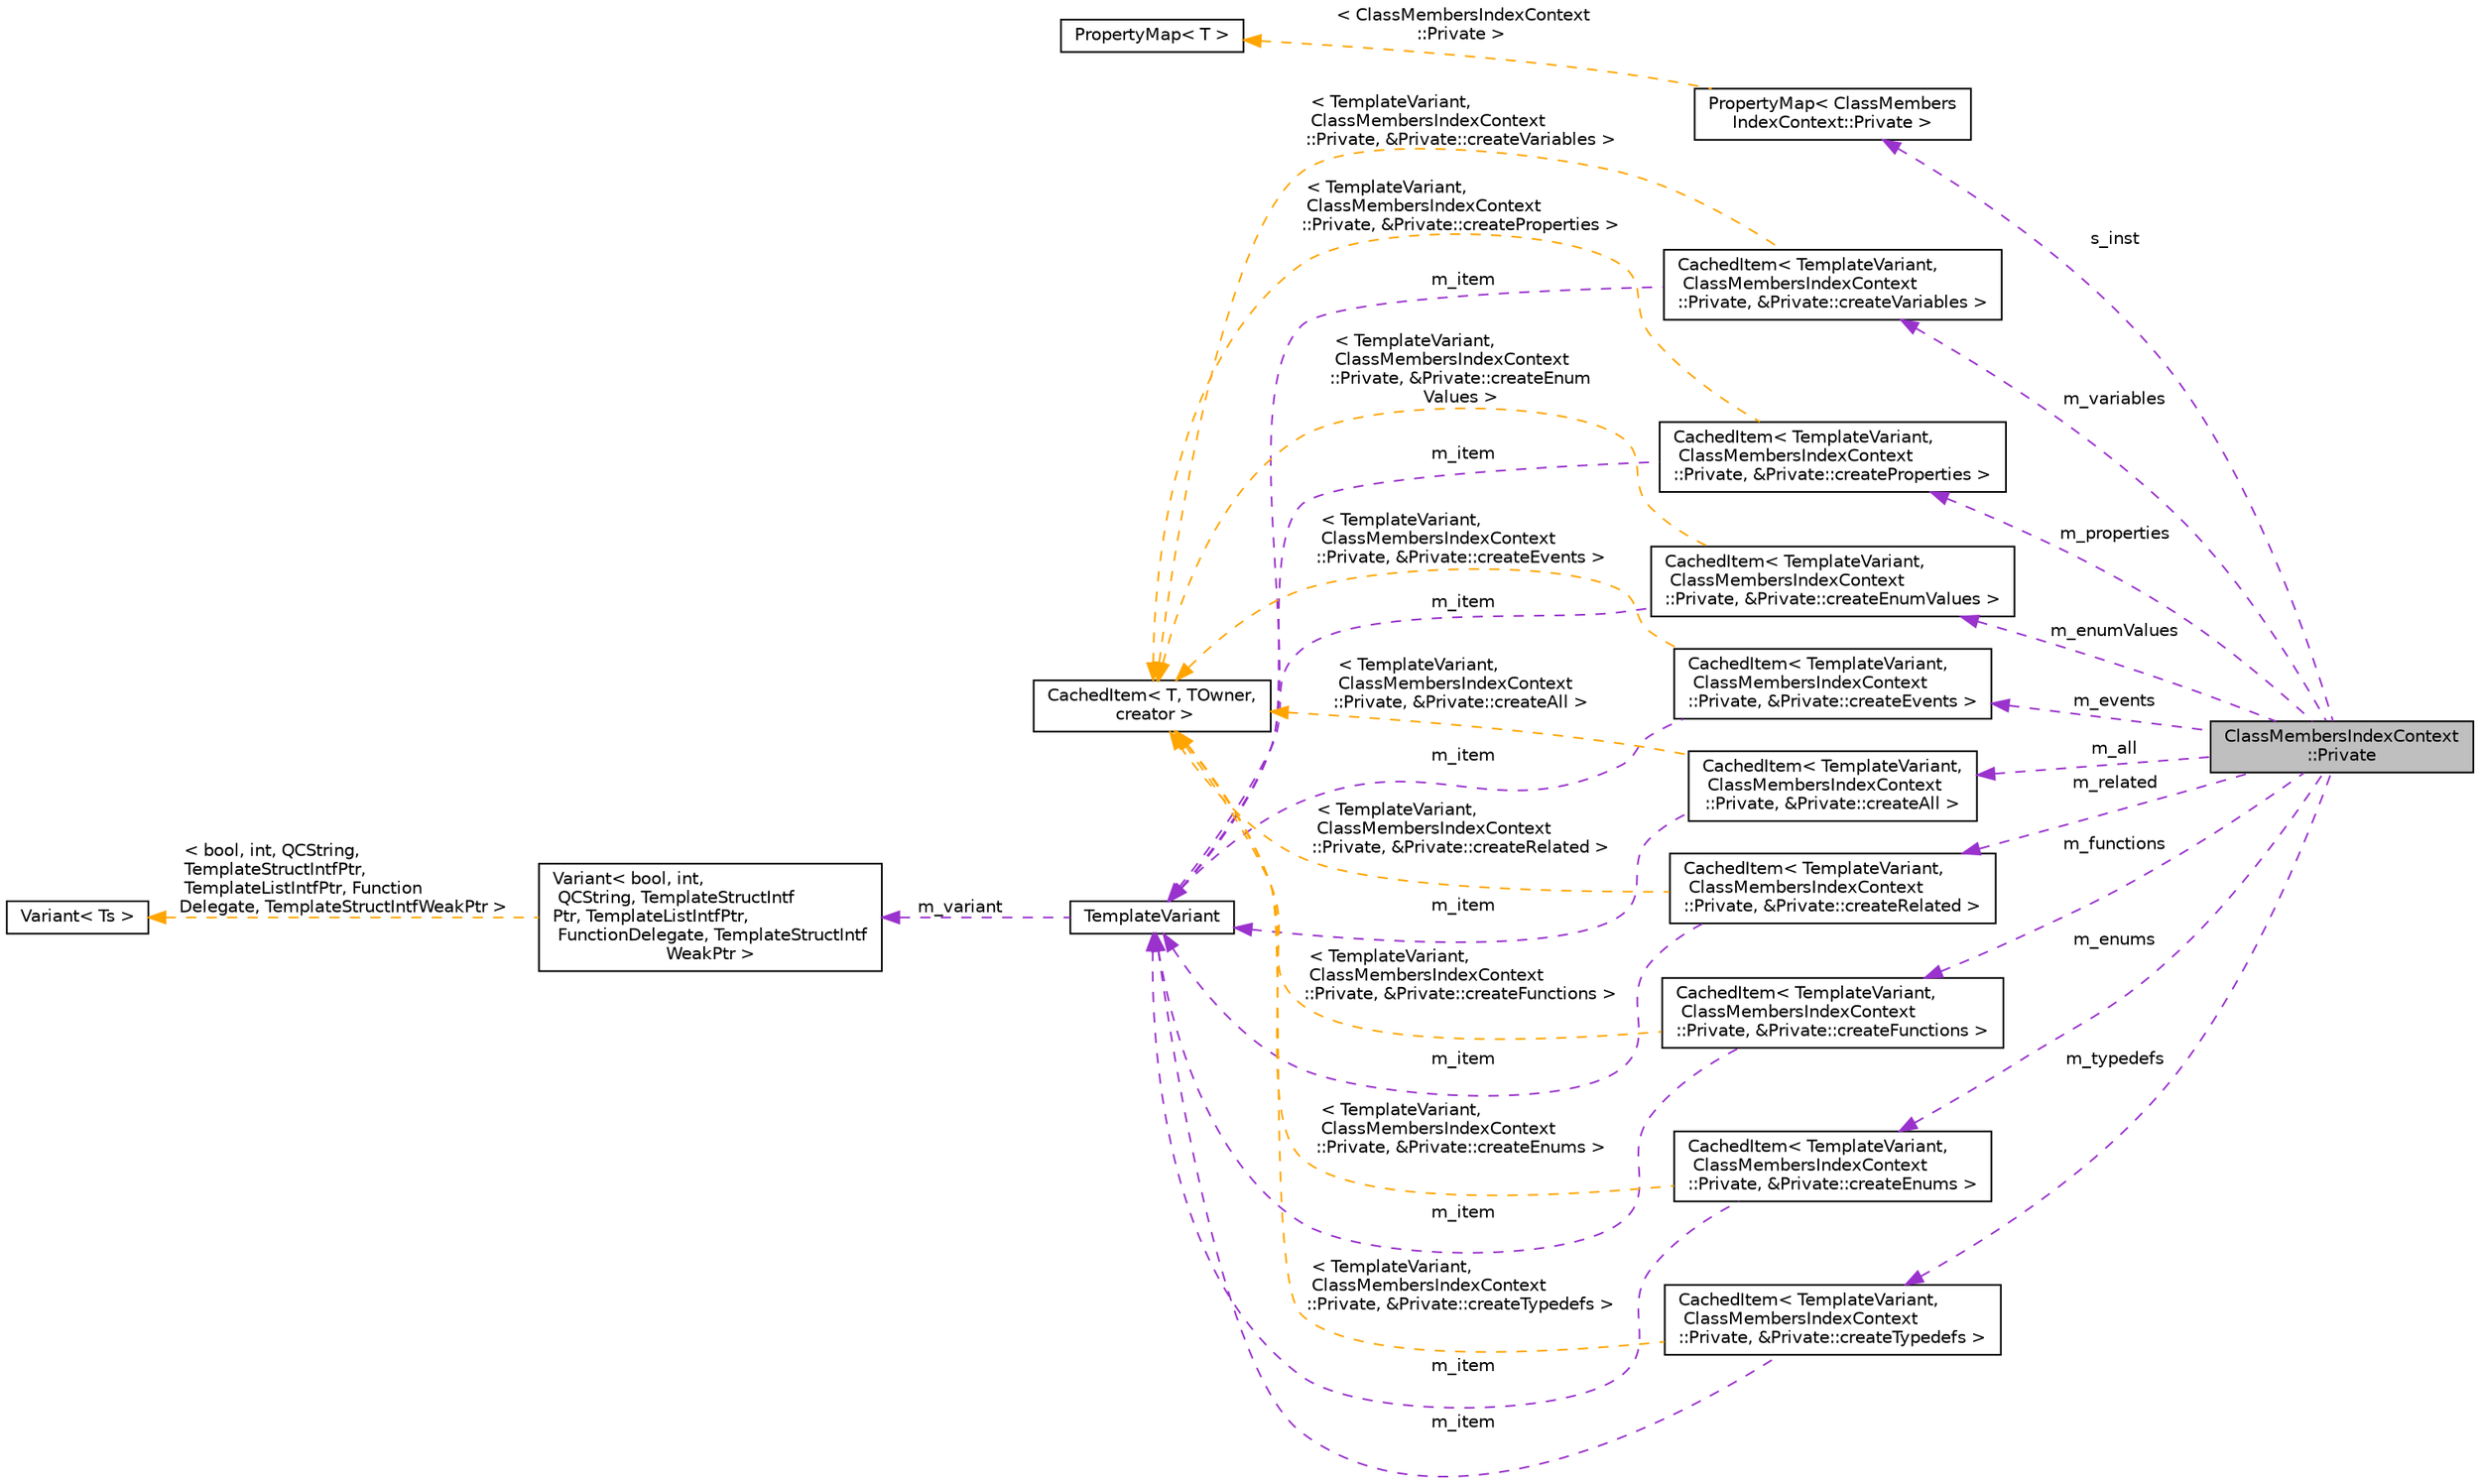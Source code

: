 digraph "ClassMembersIndexContext::Private"
{
 // INTERACTIVE_SVG=YES
 // LATEX_PDF_SIZE
  edge [fontname="Helvetica",fontsize="10",labelfontname="Helvetica",labelfontsize="10"];
  node [fontname="Helvetica",fontsize="10",shape=record];
  rankdir="LR";
  Node1 [label="ClassMembersIndexContext\l::Private",height=0.2,width=0.4,color="black", fillcolor="grey75", style="filled", fontcolor="black",tooltip=" "];
  Node2 -> Node1 [dir="back",color="darkorchid3",fontsize="10",style="dashed",label=" s_inst" ,fontname="Helvetica"];
  Node2 [label="PropertyMap\< ClassMembers\lIndexContext::Private \>",height=0.2,width=0.4,color="black", fillcolor="white", style="filled",URL="$d5/dbf/class_property_map.html",tooltip=" "];
  Node3 -> Node2 [dir="back",color="orange",fontsize="10",style="dashed",label=" \< ClassMembersIndexContext\l::Private \>" ,fontname="Helvetica"];
  Node3 [label="PropertyMap\< T \>",height=0.2,width=0.4,color="black", fillcolor="white", style="filled",URL="$d5/dbf/class_property_map.html",tooltip="Class representing a mapping of properties and the corresponding getter function."];
  Node4 -> Node1 [dir="back",color="darkorchid3",fontsize="10",style="dashed",label=" m_events" ,fontname="Helvetica"];
  Node4 [label="CachedItem\< TemplateVariant,\l ClassMembersIndexContext\l::Private, &Private::createEvents \>",height=0.2,width=0.4,color="black", fillcolor="white", style="filled",URL="$d7/dc1/class_cached_item.html",tooltip=" "];
  Node5 -> Node4 [dir="back",color="darkorchid3",fontsize="10",style="dashed",label=" m_item" ,fontname="Helvetica"];
  Node5 [label="TemplateVariant",height=0.2,width=0.4,color="black", fillcolor="white", style="filled",URL="$d1/dba/class_template_variant.html",tooltip="Variant type which can hold one value of a fixed set of types."];
  Node6 -> Node5 [dir="back",color="darkorchid3",fontsize="10",style="dashed",label=" m_variant" ,fontname="Helvetica"];
  Node6 [label="Variant\< bool, int,\l QCString, TemplateStructIntf\lPtr, TemplateListIntfPtr,\l FunctionDelegate, TemplateStructIntf\lWeakPtr \>",height=0.2,width=0.4,color="black", fillcolor="white", style="filled",URL="$de/d1e/struct_variant.html",tooltip=" "];
  Node7 -> Node6 [dir="back",color="orange",fontsize="10",style="dashed",label=" \< bool, int, QCString,\l TemplateStructIntfPtr,\l TemplateListIntfPtr, Function\lDelegate, TemplateStructIntfWeakPtr \>" ,fontname="Helvetica"];
  Node7 [label="Variant\< Ts \>",height=0.2,width=0.4,color="black", fillcolor="white", style="filled",URL="$de/d1e/struct_variant.html",tooltip="Implementation of a variant container (similar to C++17's std::variant)."];
  Node8 -> Node4 [dir="back",color="orange",fontsize="10",style="dashed",label=" \< TemplateVariant,\l ClassMembersIndexContext\l::Private, &Private::createEvents \>" ,fontname="Helvetica"];
  Node8 [label="CachedItem\< T, TOwner,\l creator \>",height=0.2,width=0.4,color="black", fillcolor="white", style="filled",URL="$d7/dc1/class_cached_item.html",tooltip="Wrapper for data that needs to be cached."];
  Node9 -> Node1 [dir="back",color="darkorchid3",fontsize="10",style="dashed",label=" m_functions" ,fontname="Helvetica"];
  Node9 [label="CachedItem\< TemplateVariant,\l ClassMembersIndexContext\l::Private, &Private::createFunctions \>",height=0.2,width=0.4,color="black", fillcolor="white", style="filled",URL="$d7/dc1/class_cached_item.html",tooltip=" "];
  Node5 -> Node9 [dir="back",color="darkorchid3",fontsize="10",style="dashed",label=" m_item" ,fontname="Helvetica"];
  Node8 -> Node9 [dir="back",color="orange",fontsize="10",style="dashed",label=" \< TemplateVariant,\l ClassMembersIndexContext\l::Private, &Private::createFunctions \>" ,fontname="Helvetica"];
  Node10 -> Node1 [dir="back",color="darkorchid3",fontsize="10",style="dashed",label=" m_typedefs" ,fontname="Helvetica"];
  Node10 [label="CachedItem\< TemplateVariant,\l ClassMembersIndexContext\l::Private, &Private::createTypedefs \>",height=0.2,width=0.4,color="black", fillcolor="white", style="filled",URL="$d7/dc1/class_cached_item.html",tooltip=" "];
  Node5 -> Node10 [dir="back",color="darkorchid3",fontsize="10",style="dashed",label=" m_item" ,fontname="Helvetica"];
  Node8 -> Node10 [dir="back",color="orange",fontsize="10",style="dashed",label=" \< TemplateVariant,\l ClassMembersIndexContext\l::Private, &Private::createTypedefs \>" ,fontname="Helvetica"];
  Node11 -> Node1 [dir="back",color="darkorchid3",fontsize="10",style="dashed",label=" m_variables" ,fontname="Helvetica"];
  Node11 [label="CachedItem\< TemplateVariant,\l ClassMembersIndexContext\l::Private, &Private::createVariables \>",height=0.2,width=0.4,color="black", fillcolor="white", style="filled",URL="$d7/dc1/class_cached_item.html",tooltip=" "];
  Node5 -> Node11 [dir="back",color="darkorchid3",fontsize="10",style="dashed",label=" m_item" ,fontname="Helvetica"];
  Node8 -> Node11 [dir="back",color="orange",fontsize="10",style="dashed",label=" \< TemplateVariant,\l ClassMembersIndexContext\l::Private, &Private::createVariables \>" ,fontname="Helvetica"];
  Node12 -> Node1 [dir="back",color="darkorchid3",fontsize="10",style="dashed",label=" m_related" ,fontname="Helvetica"];
  Node12 [label="CachedItem\< TemplateVariant,\l ClassMembersIndexContext\l::Private, &Private::createRelated \>",height=0.2,width=0.4,color="black", fillcolor="white", style="filled",URL="$d7/dc1/class_cached_item.html",tooltip=" "];
  Node5 -> Node12 [dir="back",color="darkorchid3",fontsize="10",style="dashed",label=" m_item" ,fontname="Helvetica"];
  Node8 -> Node12 [dir="back",color="orange",fontsize="10",style="dashed",label=" \< TemplateVariant,\l ClassMembersIndexContext\l::Private, &Private::createRelated \>" ,fontname="Helvetica"];
  Node13 -> Node1 [dir="back",color="darkorchid3",fontsize="10",style="dashed",label=" m_enums" ,fontname="Helvetica"];
  Node13 [label="CachedItem\< TemplateVariant,\l ClassMembersIndexContext\l::Private, &Private::createEnums \>",height=0.2,width=0.4,color="black", fillcolor="white", style="filled",URL="$d7/dc1/class_cached_item.html",tooltip=" "];
  Node5 -> Node13 [dir="back",color="darkorchid3",fontsize="10",style="dashed",label=" m_item" ,fontname="Helvetica"];
  Node8 -> Node13 [dir="back",color="orange",fontsize="10",style="dashed",label=" \< TemplateVariant,\l ClassMembersIndexContext\l::Private, &Private::createEnums \>" ,fontname="Helvetica"];
  Node14 -> Node1 [dir="back",color="darkorchid3",fontsize="10",style="dashed",label=" m_all" ,fontname="Helvetica"];
  Node14 [label="CachedItem\< TemplateVariant,\l ClassMembersIndexContext\l::Private, &Private::createAll \>",height=0.2,width=0.4,color="black", fillcolor="white", style="filled",URL="$d7/dc1/class_cached_item.html",tooltip=" "];
  Node5 -> Node14 [dir="back",color="darkorchid3",fontsize="10",style="dashed",label=" m_item" ,fontname="Helvetica"];
  Node8 -> Node14 [dir="back",color="orange",fontsize="10",style="dashed",label=" \< TemplateVariant,\l ClassMembersIndexContext\l::Private, &Private::createAll \>" ,fontname="Helvetica"];
  Node15 -> Node1 [dir="back",color="darkorchid3",fontsize="10",style="dashed",label=" m_properties" ,fontname="Helvetica"];
  Node15 [label="CachedItem\< TemplateVariant,\l ClassMembersIndexContext\l::Private, &Private::createProperties \>",height=0.2,width=0.4,color="black", fillcolor="white", style="filled",URL="$d7/dc1/class_cached_item.html",tooltip=" "];
  Node5 -> Node15 [dir="back",color="darkorchid3",fontsize="10",style="dashed",label=" m_item" ,fontname="Helvetica"];
  Node8 -> Node15 [dir="back",color="orange",fontsize="10",style="dashed",label=" \< TemplateVariant,\l ClassMembersIndexContext\l::Private, &Private::createProperties \>" ,fontname="Helvetica"];
  Node16 -> Node1 [dir="back",color="darkorchid3",fontsize="10",style="dashed",label=" m_enumValues" ,fontname="Helvetica"];
  Node16 [label="CachedItem\< TemplateVariant,\l ClassMembersIndexContext\l::Private, &Private::createEnumValues \>",height=0.2,width=0.4,color="black", fillcolor="white", style="filled",URL="$d7/dc1/class_cached_item.html",tooltip=" "];
  Node5 -> Node16 [dir="back",color="darkorchid3",fontsize="10",style="dashed",label=" m_item" ,fontname="Helvetica"];
  Node8 -> Node16 [dir="back",color="orange",fontsize="10",style="dashed",label=" \< TemplateVariant,\l ClassMembersIndexContext\l::Private, &Private::createEnum\lValues \>" ,fontname="Helvetica"];
}
